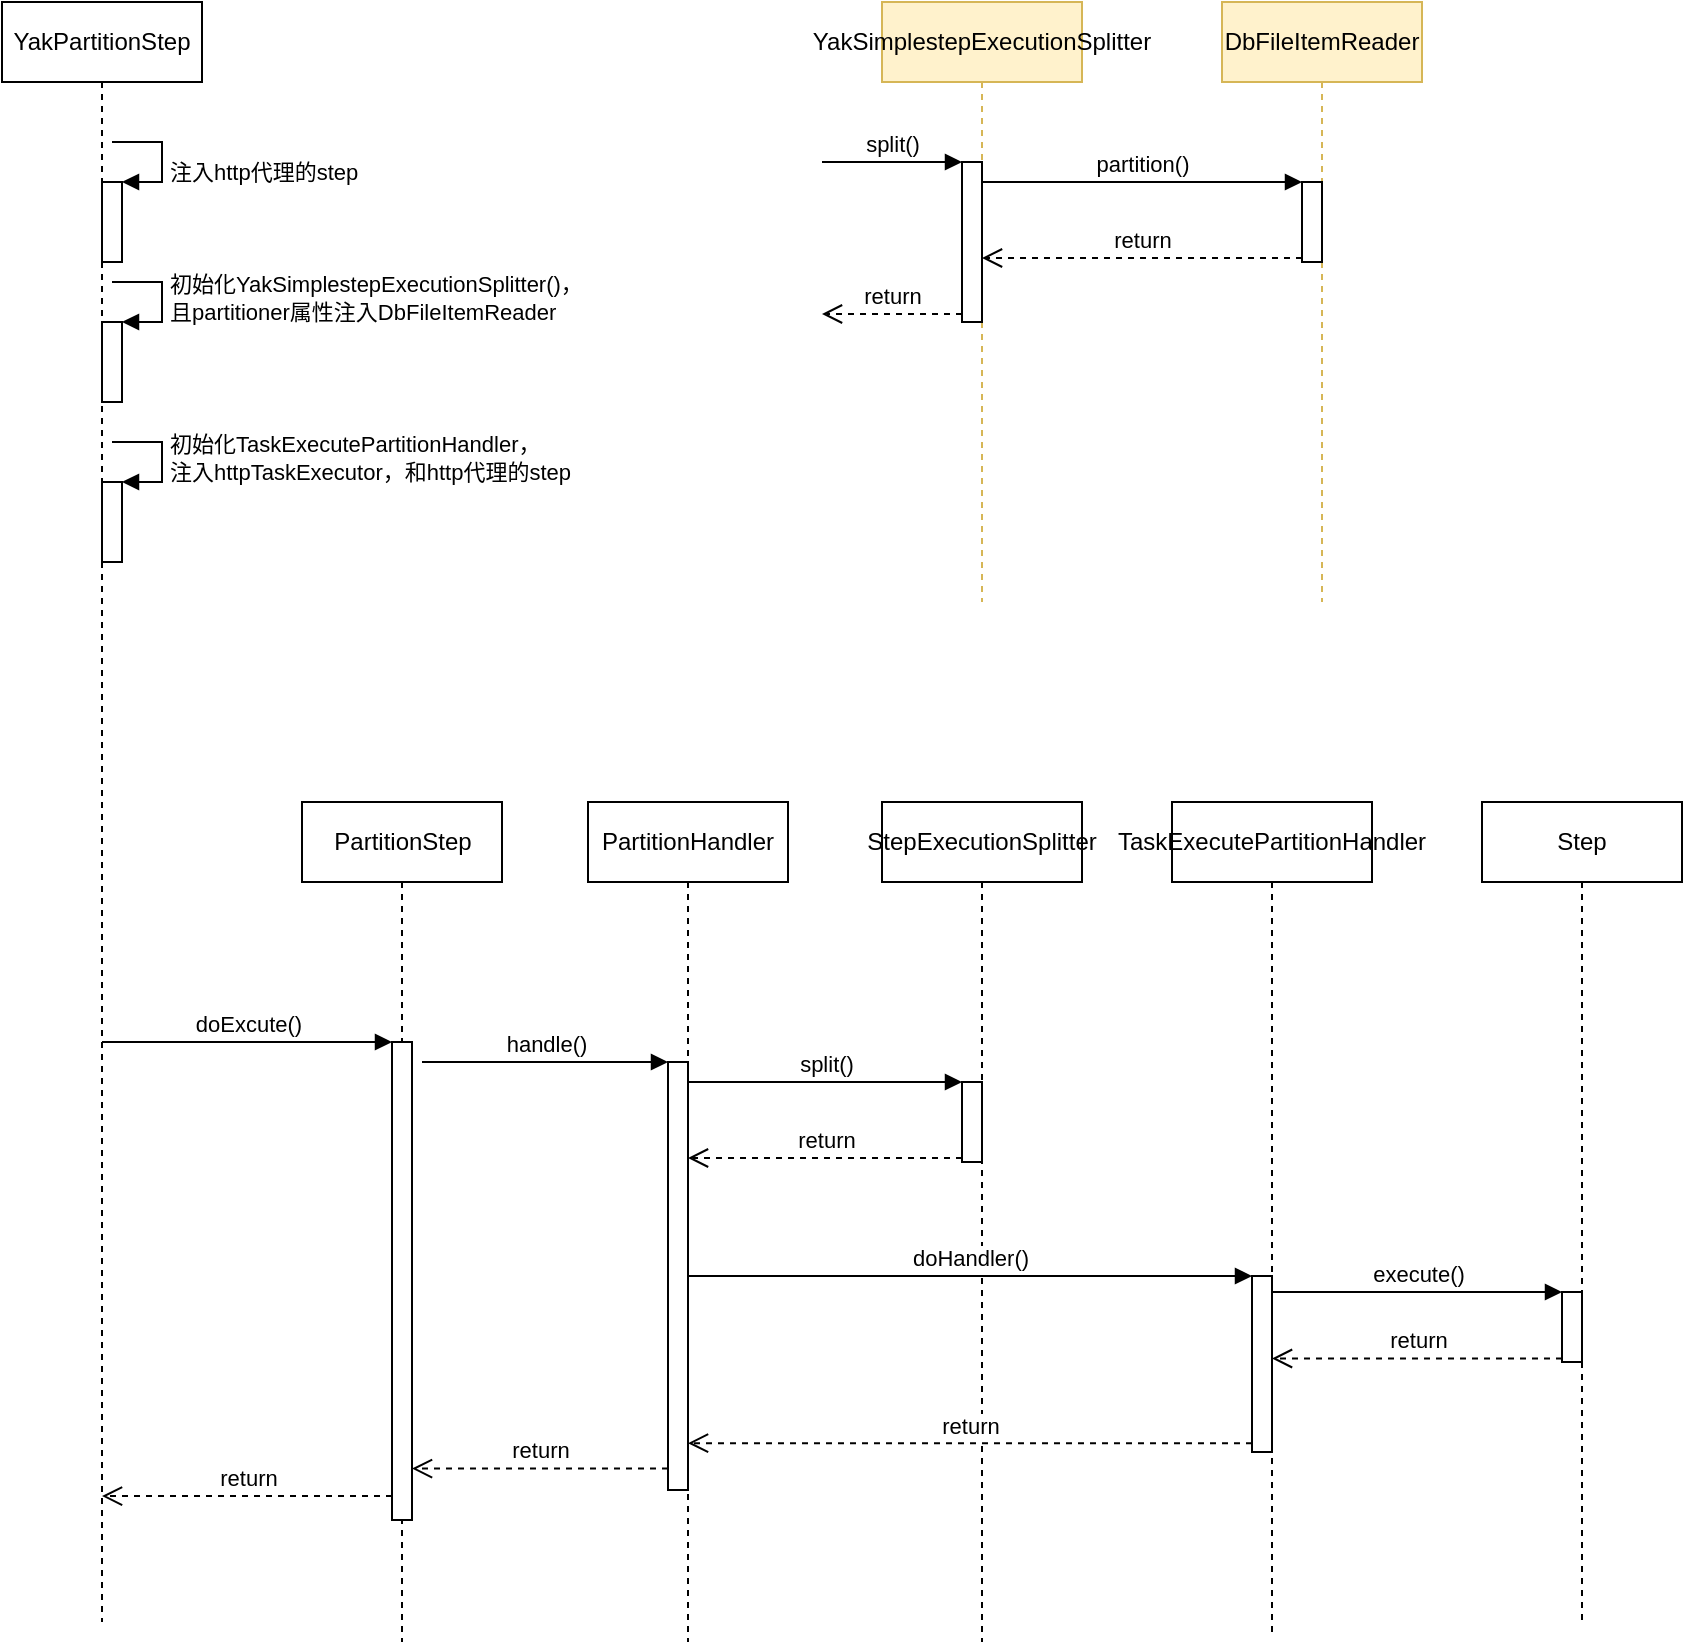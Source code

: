<mxfile version="10.5.2" type="github"><diagram id="ylUeLNdrSpQdOFzQ51bp" name="ç¬¬ 1 é¡µ"><mxGraphModel dx="1041" dy="1866" grid="1" gridSize="10" guides="1" tooltips="1" connect="1" arrows="1" fold="1" page="1" pageScale="1" pageWidth="827" pageHeight="1169" math="0" shadow="0"><root><mxCell id="0"/><mxCell id="1" parent="0"/><mxCell id="XrwcKrybZTWYj--sa5Qm-3" value="&lt;div&gt;PartitionStep&lt;/div&gt;" style="html=1;points=[];perimeter=orthogonalPerimeter;shape=umlLifeline;participant=label;fontFamily=Helvetica;fontSize=12;fontColor=#000000;align=center;strokeColor=#000000;fillColor=#ffffff;recursiveResize=0;container=1;collapsible=0;" parent="1" vertex="1"><mxGeometry x="170" y="110" width="100" height="420" as="geometry"/></mxCell><mxCell id="XrwcKrybZTWYj--sa5Qm-11" value="" style="html=1;points=[];perimeter=orthogonalPerimeter;" parent="XrwcKrybZTWYj--sa5Qm-3" vertex="1"><mxGeometry x="45" y="120" width="10" height="239" as="geometry"/></mxCell><mxCell id="XrwcKrybZTWYj--sa5Qm-4" value="&lt;div&gt;PartitionHandler&lt;/div&gt;" style="shape=umlLifeline;perimeter=lifelinePerimeter;whiteSpace=wrap;html=1;container=1;collapsible=0;recursiveResize=0;outlineConnect=0;" parent="1" vertex="1"><mxGeometry x="313" y="110" width="100" height="420" as="geometry"/></mxCell><mxCell id="-YU2F0639E0cb6_3mxNs-1" value="" style="html=1;points=[];perimeter=orthogonalPerimeter;" vertex="1" parent="XrwcKrybZTWYj--sa5Qm-4"><mxGeometry x="40" y="130" width="10" height="214" as="geometry"/></mxCell><mxCell id="-YU2F0639E0cb6_3mxNs-4" value="StepExecutionSplitter" style="shape=umlLifeline;perimeter=lifelinePerimeter;whiteSpace=wrap;html=1;container=1;collapsible=0;recursiveResize=0;outlineConnect=0;" vertex="1" parent="1"><mxGeometry x="460" y="110" width="100" height="420" as="geometry"/></mxCell><mxCell id="-YU2F0639E0cb6_3mxNs-5" value="" style="html=1;points=[];perimeter=orthogonalPerimeter;" vertex="1" parent="-YU2F0639E0cb6_3mxNs-4"><mxGeometry x="40" y="140" width="10" height="40" as="geometry"/></mxCell><mxCell id="-YU2F0639E0cb6_3mxNs-6" value="split()" style="html=1;verticalAlign=bottom;endArrow=block;entryX=0;entryY=0;" edge="1" target="-YU2F0639E0cb6_3mxNs-5" parent="1" source="XrwcKrybZTWYj--sa5Qm-4"><mxGeometry relative="1" as="geometry"><mxPoint x="460" y="250" as="sourcePoint"/></mxGeometry></mxCell><mxCell id="-YU2F0639E0cb6_3mxNs-2" value="handle()" style="html=1;verticalAlign=bottom;endArrow=block;entryX=0;entryY=0;" edge="1" target="-YU2F0639E0cb6_3mxNs-1" parent="1"><mxGeometry relative="1" as="geometry"><mxPoint x="230" y="240" as="sourcePoint"/></mxGeometry></mxCell><mxCell id="-YU2F0639E0cb6_3mxNs-7" value="return" style="html=1;verticalAlign=bottom;endArrow=open;dashed=1;endSize=8;exitX=0;exitY=0.95;" edge="1" source="-YU2F0639E0cb6_3mxNs-5" parent="1" target="XrwcKrybZTWYj--sa5Qm-4"><mxGeometry relative="1" as="geometry"><mxPoint x="440" y="326" as="targetPoint"/></mxGeometry></mxCell><mxCell id="-YU2F0639E0cb6_3mxNs-3" value="return" style="html=1;verticalAlign=bottom;endArrow=open;dashed=1;endSize=8;exitX=0;exitY=0.95;" edge="1" source="-YU2F0639E0cb6_3mxNs-1" parent="1" target="XrwcKrybZTWYj--sa5Qm-11"><mxGeometry relative="1" as="geometry"><mxPoint x="290" y="316" as="targetPoint"/></mxGeometry></mxCell><mxCell id="-YU2F0639E0cb6_3mxNs-8" value="&lt;div&gt;TaskExecutePartitionHandler&lt;/div&gt;" style="shape=umlLifeline;perimeter=lifelinePerimeter;whiteSpace=wrap;html=1;container=1;collapsible=0;recursiveResize=0;outlineConnect=0;" vertex="1" parent="1"><mxGeometry x="605" y="110" width="100" height="418" as="geometry"/></mxCell><mxCell id="-YU2F0639E0cb6_3mxNs-16" value="" style="html=1;points=[];perimeter=orthogonalPerimeter;" vertex="1" parent="-YU2F0639E0cb6_3mxNs-8"><mxGeometry x="40" y="237" width="10" height="88" as="geometry"/></mxCell><mxCell id="-YU2F0639E0cb6_3mxNs-17" value="doHandler()" style="html=1;verticalAlign=bottom;endArrow=block;entryX=0;entryY=0;" edge="1" target="-YU2F0639E0cb6_3mxNs-16" parent="1" source="XrwcKrybZTWYj--sa5Qm-4"><mxGeometry relative="1" as="geometry"><mxPoint x="570" y="348" as="sourcePoint"/></mxGeometry></mxCell><mxCell id="-YU2F0639E0cb6_3mxNs-18" value="return" style="html=1;verticalAlign=bottom;endArrow=open;dashed=1;endSize=8;exitX=0;exitY=0.95;" edge="1" source="-YU2F0639E0cb6_3mxNs-16" parent="1" target="XrwcKrybZTWYj--sa5Qm-4"><mxGeometry relative="1" as="geometry"><mxPoint x="570" y="424" as="targetPoint"/></mxGeometry></mxCell><mxCell id="-YU2F0639E0cb6_3mxNs-22" value="Step" style="shape=umlLifeline;perimeter=lifelinePerimeter;whiteSpace=wrap;html=1;container=1;collapsible=0;recursiveResize=0;outlineConnect=0;" vertex="1" parent="1"><mxGeometry x="760" y="110" width="100" height="410" as="geometry"/></mxCell><mxCell id="-YU2F0639E0cb6_3mxNs-23" value="" style="html=1;points=[];perimeter=orthogonalPerimeter;" vertex="1" parent="-YU2F0639E0cb6_3mxNs-22"><mxGeometry x="40" y="245" width="10" height="35" as="geometry"/></mxCell><mxCell id="-YU2F0639E0cb6_3mxNs-25" value="return" style="html=1;verticalAlign=bottom;endArrow=open;dashed=1;endSize=8;exitX=0;exitY=0.95;" edge="1" source="-YU2F0639E0cb6_3mxNs-23" parent="1" target="-YU2F0639E0cb6_3mxNs-8"><mxGeometry relative="1" as="geometry"><mxPoint x="730" y="431" as="targetPoint"/></mxGeometry></mxCell><mxCell id="-YU2F0639E0cb6_3mxNs-24" value="execute()" style="html=1;verticalAlign=bottom;endArrow=block;entryX=0;entryY=0;" edge="1" target="-YU2F0639E0cb6_3mxNs-23" parent="1" source="-YU2F0639E0cb6_3mxNs-8"><mxGeometry relative="1" as="geometry"><mxPoint x="730" y="355" as="sourcePoint"/></mxGeometry></mxCell><mxCell id="-YU2F0639E0cb6_3mxNs-26" value="YakPartitionStep" style="shape=umlLifeline;perimeter=lifelinePerimeter;whiteSpace=wrap;html=1;container=1;collapsible=0;recursiveResize=0;outlineConnect=0;" vertex="1" parent="1"><mxGeometry x="20" y="-290" width="100" height="810" as="geometry"/></mxCell><mxCell id="-YU2F0639E0cb6_3mxNs-27" value="" style="html=1;points=[];perimeter=orthogonalPerimeter;" vertex="1" parent="-YU2F0639E0cb6_3mxNs-26"><mxGeometry x="50" y="90" width="10" height="40" as="geometry"/></mxCell><mxCell id="-YU2F0639E0cb6_3mxNs-28" value="&lt;br&gt;注入http代理的step" style="edgeStyle=orthogonalEdgeStyle;html=1;align=left;spacingLeft=2;endArrow=block;rounded=0;entryX=1;entryY=0;" edge="1" target="-YU2F0639E0cb6_3mxNs-27" parent="-YU2F0639E0cb6_3mxNs-26"><mxGeometry relative="1" as="geometry"><mxPoint x="55" y="70" as="sourcePoint"/><Array as="points"><mxPoint x="80" y="70"/></Array></mxGeometry></mxCell><mxCell id="-YU2F0639E0cb6_3mxNs-29" value="" style="html=1;points=[];perimeter=orthogonalPerimeter;" vertex="1" parent="-YU2F0639E0cb6_3mxNs-26"><mxGeometry x="50" y="160" width="10" height="40" as="geometry"/></mxCell><mxCell id="-YU2F0639E0cb6_3mxNs-30" value="&lt;div&gt;初始化YakSimplestepExecutionSplitter()，&lt;/div&gt;&lt;div&gt;且partitioner属性注入DbFileItemReader&lt;/div&gt;" style="edgeStyle=orthogonalEdgeStyle;html=1;align=left;spacingLeft=2;endArrow=block;rounded=0;entryX=1;entryY=0;" edge="1" target="-YU2F0639E0cb6_3mxNs-29" parent="-YU2F0639E0cb6_3mxNs-26"><mxGeometry relative="1" as="geometry"><mxPoint x="55" y="140" as="sourcePoint"/><Array as="points"><mxPoint x="80" y="140"/></Array></mxGeometry></mxCell><mxCell id="-YU2F0639E0cb6_3mxNs-31" value="" style="html=1;points=[];perimeter=orthogonalPerimeter;" vertex="1" parent="-YU2F0639E0cb6_3mxNs-26"><mxGeometry x="50" y="240" width="10" height="40" as="geometry"/></mxCell><mxCell id="-YU2F0639E0cb6_3mxNs-32" value="&lt;div&gt;初始化TaskExecutePartitionHandler，&lt;/div&gt;&lt;div&gt;注入httpTaskExecutor，和http代理的step&lt;/div&gt;" style="edgeStyle=orthogonalEdgeStyle;html=1;align=left;spacingLeft=2;endArrow=block;rounded=0;entryX=1;entryY=0;" edge="1" target="-YU2F0639E0cb6_3mxNs-31" parent="-YU2F0639E0cb6_3mxNs-26"><mxGeometry relative="1" as="geometry"><mxPoint x="55" y="220" as="sourcePoint"/><Array as="points"><mxPoint x="80" y="220"/></Array></mxGeometry></mxCell><mxCell id="XrwcKrybZTWYj--sa5Qm-12" value="doExcute()" style="html=1;verticalAlign=bottom;endArrow=block;entryX=0;entryY=0;" parent="1" target="XrwcKrybZTWYj--sa5Qm-11" edge="1" source="-YU2F0639E0cb6_3mxNs-26"><mxGeometry relative="1" as="geometry"><mxPoint x="145" y="230" as="sourcePoint"/></mxGeometry></mxCell><mxCell id="XrwcKrybZTWYj--sa5Qm-13" value="return" style="html=1;verticalAlign=bottom;endArrow=open;dashed=1;endSize=8;exitX=0;exitY=0.95;" parent="1" source="XrwcKrybZTWYj--sa5Qm-11" edge="1" target="-YU2F0639E0cb6_3mxNs-26"><mxGeometry relative="1" as="geometry"><mxPoint x="120" y="460" as="targetPoint"/></mxGeometry></mxCell><mxCell id="-YU2F0639E0cb6_3mxNs-34" value="YakSimplestepExecutionSplitter" style="shape=umlLifeline;perimeter=lifelinePerimeter;whiteSpace=wrap;html=1;container=1;collapsible=0;recursiveResize=0;outlineConnect=0;fillColor=#fff2cc;strokeColor=#d6b656;" vertex="1" parent="1"><mxGeometry x="460" y="-290" width="100" height="300" as="geometry"/></mxCell><mxCell id="-YU2F0639E0cb6_3mxNs-35" value="" style="html=1;points=[];perimeter=orthogonalPerimeter;" vertex="1" parent="-YU2F0639E0cb6_3mxNs-34"><mxGeometry x="40" y="80" width="10" height="80" as="geometry"/></mxCell><mxCell id="-YU2F0639E0cb6_3mxNs-36" value="split()" style="html=1;verticalAlign=bottom;endArrow=block;entryX=0;entryY=0;" edge="1" target="-YU2F0639E0cb6_3mxNs-35" parent="-YU2F0639E0cb6_3mxNs-34"><mxGeometry relative="1" as="geometry"><mxPoint x="-30" y="80" as="sourcePoint"/></mxGeometry></mxCell><mxCell id="-YU2F0639E0cb6_3mxNs-37" value="return" style="html=1;verticalAlign=bottom;endArrow=open;dashed=1;endSize=8;exitX=0;exitY=0.95;" edge="1" source="-YU2F0639E0cb6_3mxNs-35" parent="-YU2F0639E0cb6_3mxNs-34"><mxGeometry relative="1" as="geometry"><mxPoint x="-30" y="156" as="targetPoint"/></mxGeometry></mxCell><mxCell id="-YU2F0639E0cb6_3mxNs-38" value="DbFileItemReader" style="shape=umlLifeline;perimeter=lifelinePerimeter;whiteSpace=wrap;html=1;container=1;collapsible=0;recursiveResize=0;outlineConnect=0;fillColor=#fff2cc;strokeColor=#d6b656;" vertex="1" parent="1"><mxGeometry x="630" y="-290" width="100" height="300" as="geometry"/></mxCell><mxCell id="-YU2F0639E0cb6_3mxNs-43" value="" style="html=1;points=[];perimeter=orthogonalPerimeter;" vertex="1" parent="-YU2F0639E0cb6_3mxNs-38"><mxGeometry x="40" y="90" width="10" height="40" as="geometry"/></mxCell><mxCell id="-YU2F0639E0cb6_3mxNs-44" value="partition()" style="html=1;verticalAlign=bottom;endArrow=block;entryX=0;entryY=0;" edge="1" target="-YU2F0639E0cb6_3mxNs-43" parent="1" source="-YU2F0639E0cb6_3mxNs-35"><mxGeometry relative="1" as="geometry"><mxPoint x="600" y="-200" as="sourcePoint"/></mxGeometry></mxCell><mxCell id="-YU2F0639E0cb6_3mxNs-45" value="return" style="html=1;verticalAlign=bottom;endArrow=open;dashed=1;endSize=8;exitX=0;exitY=0.95;" edge="1" source="-YU2F0639E0cb6_3mxNs-43" parent="1" target="-YU2F0639E0cb6_3mxNs-34"><mxGeometry relative="1" as="geometry"><mxPoint x="600" y="-124" as="targetPoint"/></mxGeometry></mxCell></root></mxGraphModel></diagram></mxfile>